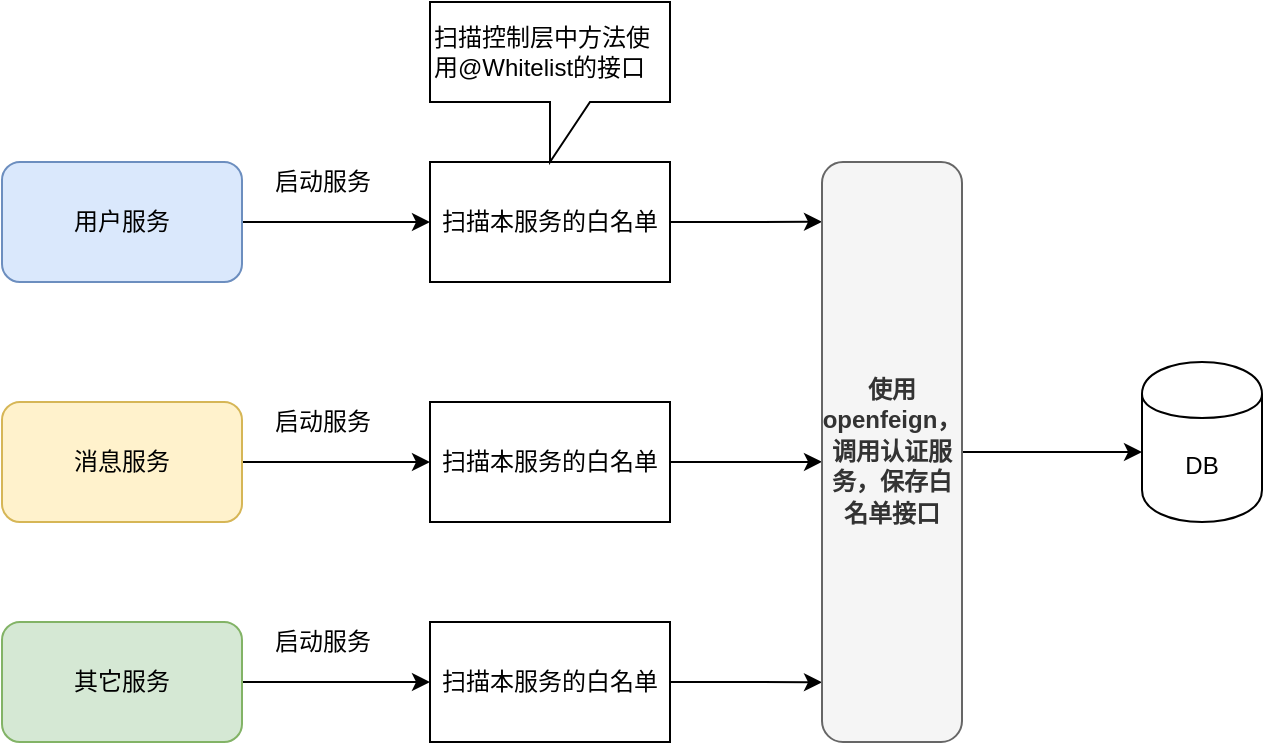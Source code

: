 <mxfile version="15.5.4" type="embed"><diagram id="C5RBs43oDa-KdzZeNtuy" name="Page-1"><mxGraphModel dx="1632" dy="1101" grid="1" gridSize="10" guides="1" tooltips="1" connect="1" arrows="1" fold="1" page="1" pageScale="1" pageWidth="827" pageHeight="1169" math="0" shadow="0"><root><mxCell id="WIyWlLk6GJQsqaUBKTNV-0"/><mxCell id="WIyWlLk6GJQsqaUBKTNV-1" parent="WIyWlLk6GJQsqaUBKTNV-0"/><mxCell id="8nMAeHYY5S97hFpeKEm5-14" value="" style="edgeStyle=orthogonalEdgeStyle;rounded=0;orthogonalLoop=1;jettySize=auto;html=1;" parent="WIyWlLk6GJQsqaUBKTNV-1" source="8nMAeHYY5S97hFpeKEm5-5" target="8nMAeHYY5S97hFpeKEm5-15" edge="1"><mxGeometry relative="1" as="geometry"><mxPoint x="280" y="180" as="targetPoint"/></mxGeometry></mxCell><mxCell id="8nMAeHYY5S97hFpeKEm5-5" value="用户服务" style="rounded=1;whiteSpace=wrap;html=1;fillColor=#dae8fc;strokeColor=#6c8ebf;" parent="WIyWlLk6GJQsqaUBKTNV-1" vertex="1"><mxGeometry x="80" y="150" width="120" height="60" as="geometry"/></mxCell><mxCell id="8nMAeHYY5S97hFpeKEm5-11" value="启动服务" style="text;html=1;align=center;verticalAlign=middle;resizable=0;points=[];autosize=1;" parent="WIyWlLk6GJQsqaUBKTNV-1" vertex="1"><mxGeometry x="210" y="150" width="60" height="20" as="geometry"/></mxCell><mxCell id="8nMAeHYY5S97hFpeKEm5-39" style="edgeStyle=orthogonalEdgeStyle;rounded=0;orthogonalLoop=1;jettySize=auto;html=1;entryX=0;entryY=0.103;entryDx=0;entryDy=0;entryPerimeter=0;" parent="WIyWlLk6GJQsqaUBKTNV-1" source="8nMAeHYY5S97hFpeKEm5-15" target="8nMAeHYY5S97hFpeKEm5-29" edge="1"><mxGeometry relative="1" as="geometry"/></mxCell><mxCell id="8nMAeHYY5S97hFpeKEm5-15" value="扫描本服务的白名单" style="rounded=0;whiteSpace=wrap;html=1;" parent="WIyWlLk6GJQsqaUBKTNV-1" vertex="1"><mxGeometry x="294" y="150" width="120" height="60" as="geometry"/></mxCell><mxCell id="8nMAeHYY5S97hFpeKEm5-16" value="" style="edgeStyle=orthogonalEdgeStyle;rounded=0;orthogonalLoop=1;jettySize=auto;html=1;" parent="WIyWlLk6GJQsqaUBKTNV-1" source="8nMAeHYY5S97hFpeKEm5-17" target="8nMAeHYY5S97hFpeKEm5-19" edge="1"><mxGeometry relative="1" as="geometry"><mxPoint x="280" y="300" as="targetPoint"/></mxGeometry></mxCell><mxCell id="8nMAeHYY5S97hFpeKEm5-17" value="消息服务" style="rounded=1;whiteSpace=wrap;html=1;fillColor=#fff2cc;strokeColor=#d6b656;" parent="WIyWlLk6GJQsqaUBKTNV-1" vertex="1"><mxGeometry x="80" y="270" width="120" height="60" as="geometry"/></mxCell><mxCell id="8nMAeHYY5S97hFpeKEm5-18" value="启动服务" style="text;html=1;align=center;verticalAlign=middle;resizable=0;points=[];autosize=1;" parent="WIyWlLk6GJQsqaUBKTNV-1" vertex="1"><mxGeometry x="210" y="270" width="60" height="20" as="geometry"/></mxCell><mxCell id="8nMAeHYY5S97hFpeKEm5-35" style="edgeStyle=orthogonalEdgeStyle;rounded=0;orthogonalLoop=1;jettySize=auto;html=1;entryX=0;entryY=0.517;entryDx=0;entryDy=0;entryPerimeter=0;" parent="WIyWlLk6GJQsqaUBKTNV-1" source="8nMAeHYY5S97hFpeKEm5-19" target="8nMAeHYY5S97hFpeKEm5-29" edge="1"><mxGeometry relative="1" as="geometry"/></mxCell><mxCell id="8nMAeHYY5S97hFpeKEm5-19" value="扫描本服务的白名单" style="rounded=0;whiteSpace=wrap;html=1;" parent="WIyWlLk6GJQsqaUBKTNV-1" vertex="1"><mxGeometry x="294" y="270" width="120" height="60" as="geometry"/></mxCell><mxCell id="8nMAeHYY5S97hFpeKEm5-24" value="" style="edgeStyle=orthogonalEdgeStyle;rounded=0;orthogonalLoop=1;jettySize=auto;html=1;" parent="WIyWlLk6GJQsqaUBKTNV-1" source="8nMAeHYY5S97hFpeKEm5-25" target="8nMAeHYY5S97hFpeKEm5-27" edge="1"><mxGeometry relative="1" as="geometry"><mxPoint x="280" y="410" as="targetPoint"/></mxGeometry></mxCell><mxCell id="8nMAeHYY5S97hFpeKEm5-25" value="其它服务" style="rounded=1;whiteSpace=wrap;html=1;fillColor=#d5e8d4;strokeColor=#82b366;" parent="WIyWlLk6GJQsqaUBKTNV-1" vertex="1"><mxGeometry x="80" y="380" width="120" height="60" as="geometry"/></mxCell><mxCell id="8nMAeHYY5S97hFpeKEm5-26" value="启动服务" style="text;html=1;align=center;verticalAlign=middle;resizable=0;points=[];autosize=1;" parent="WIyWlLk6GJQsqaUBKTNV-1" vertex="1"><mxGeometry x="210" y="380" width="60" height="20" as="geometry"/></mxCell><mxCell id="8nMAeHYY5S97hFpeKEm5-40" style="edgeStyle=orthogonalEdgeStyle;rounded=0;orthogonalLoop=1;jettySize=auto;html=1;entryX=0;entryY=0.897;entryDx=0;entryDy=0;entryPerimeter=0;" parent="WIyWlLk6GJQsqaUBKTNV-1" source="8nMAeHYY5S97hFpeKEm5-27" target="8nMAeHYY5S97hFpeKEm5-29" edge="1"><mxGeometry relative="1" as="geometry"/></mxCell><mxCell id="8nMAeHYY5S97hFpeKEm5-27" value="扫描本服务的白名单" style="rounded=0;whiteSpace=wrap;html=1;" parent="WIyWlLk6GJQsqaUBKTNV-1" vertex="1"><mxGeometry x="294" y="380" width="120" height="60" as="geometry"/></mxCell><mxCell id="8nMAeHYY5S97hFpeKEm5-28" value="DB" style="shape=cylinder;whiteSpace=wrap;html=1;boundedLbl=1;backgroundOutline=1;" parent="WIyWlLk6GJQsqaUBKTNV-1" vertex="1"><mxGeometry x="650" y="250" width="60" height="80" as="geometry"/></mxCell><mxCell id="8nMAeHYY5S97hFpeKEm5-33" style="edgeStyle=orthogonalEdgeStyle;rounded=0;orthogonalLoop=1;jettySize=auto;html=1;entryX=0;entryY=0.563;entryDx=0;entryDy=0;entryPerimeter=0;" parent="WIyWlLk6GJQsqaUBKTNV-1" source="8nMAeHYY5S97hFpeKEm5-29" target="8nMAeHYY5S97hFpeKEm5-28" edge="1"><mxGeometry relative="1" as="geometry"/></mxCell><mxCell id="8nMAeHYY5S97hFpeKEm5-29" value="&lt;p style=&quot;line-height: 130%&quot;&gt;使用openfeign，调用认证服务，&lt;span&gt;保存&lt;/span&gt;&lt;span&gt;白名单接口&lt;/span&gt;&lt;/p&gt;" style="rounded=1;whiteSpace=wrap;html=1;fontStyle=1;horizontal=1;verticalAlign=middle;align=center;fillColor=#f5f5f5;strokeColor=#666666;fontColor=#333333;" parent="WIyWlLk6GJQsqaUBKTNV-1" vertex="1"><mxGeometry x="490" y="150" width="70" height="290" as="geometry"/></mxCell><mxCell id="8nMAeHYY5S97hFpeKEm5-41" value="扫描控制层中方法使用@Whitelist的接口" style="shape=callout;whiteSpace=wrap;html=1;perimeter=calloutPerimeter;align=left;" parent="WIyWlLk6GJQsqaUBKTNV-1" vertex="1"><mxGeometry x="294" y="70" width="120" height="80" as="geometry"/></mxCell></root></mxGraphModel></diagram></mxfile>